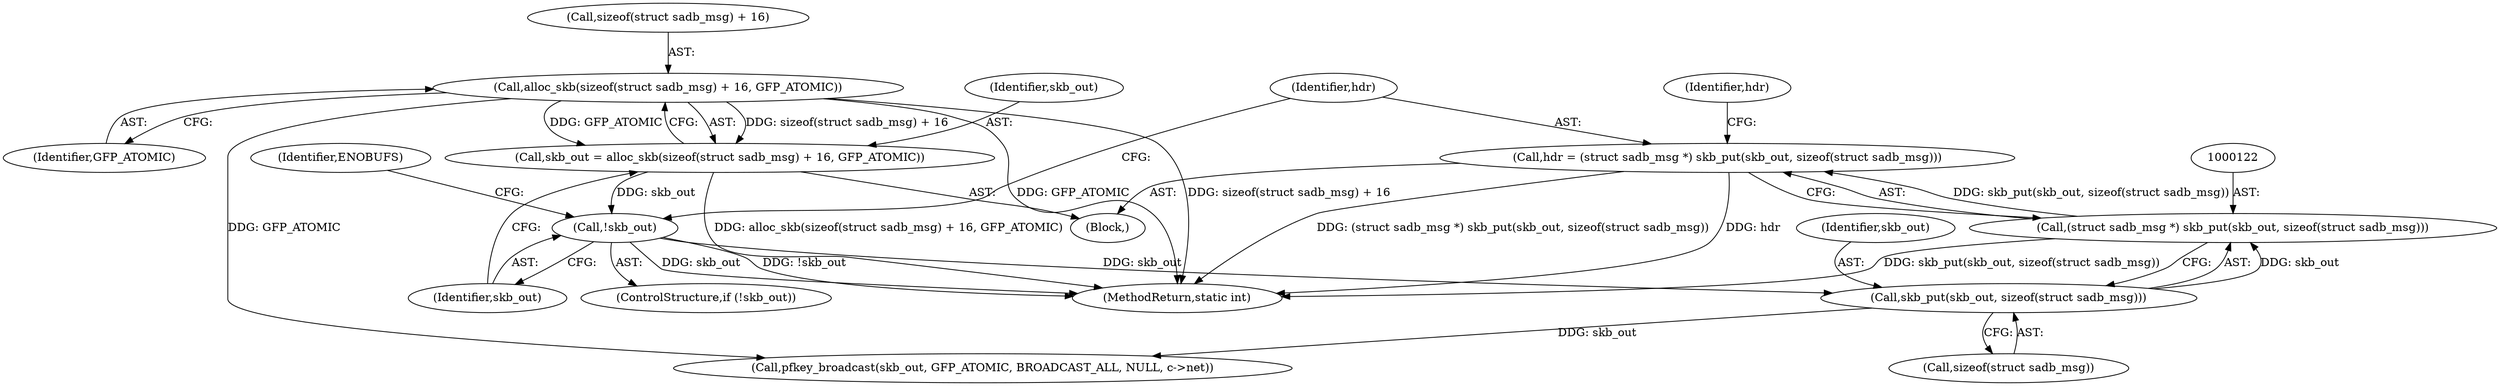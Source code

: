digraph "0_linux_85dfb745ee40232876663ae206cba35f24ab2a40@pointer" {
"1000119" [label="(Call,hdr = (struct sadb_msg *) skb_put(skb_out, sizeof(struct sadb_msg)))"];
"1000121" [label="(Call,(struct sadb_msg *) skb_put(skb_out, sizeof(struct sadb_msg)))"];
"1000123" [label="(Call,skb_put(skb_out, sizeof(struct sadb_msg)))"];
"1000114" [label="(Call,!skb_out)"];
"1000105" [label="(Call,skb_out = alloc_skb(sizeof(struct sadb_msg) + 16, GFP_ATOMIC))"];
"1000107" [label="(Call,alloc_skb(sizeof(struct sadb_msg) + 16, GFP_ATOMIC))"];
"1000102" [label="(Block,)"];
"1000106" [label="(Identifier,skb_out)"];
"1000172" [label="(Call,pfkey_broadcast(skb_out, GFP_ATOMIC, BROADCAST_ALL, NULL, c->net))"];
"1000118" [label="(Identifier,ENOBUFS)"];
"1000105" [label="(Call,skb_out = alloc_skb(sizeof(struct sadb_msg) + 16, GFP_ATOMIC))"];
"1000129" [label="(Identifier,hdr)"];
"1000112" [label="(Identifier,GFP_ATOMIC)"];
"1000107" [label="(Call,alloc_skb(sizeof(struct sadb_msg) + 16, GFP_ATOMIC))"];
"1000120" [label="(Identifier,hdr)"];
"1000119" [label="(Call,hdr = (struct sadb_msg *) skb_put(skb_out, sizeof(struct sadb_msg)))"];
"1000182" [label="(MethodReturn,static int)"];
"1000121" [label="(Call,(struct sadb_msg *) skb_put(skb_out, sizeof(struct sadb_msg)))"];
"1000123" [label="(Call,skb_put(skb_out, sizeof(struct sadb_msg)))"];
"1000125" [label="(Call,sizeof(struct sadb_msg))"];
"1000124" [label="(Identifier,skb_out)"];
"1000113" [label="(ControlStructure,if (!skb_out))"];
"1000114" [label="(Call,!skb_out)"];
"1000108" [label="(Call,sizeof(struct sadb_msg) + 16)"];
"1000115" [label="(Identifier,skb_out)"];
"1000119" -> "1000102"  [label="AST: "];
"1000119" -> "1000121"  [label="CFG: "];
"1000120" -> "1000119"  [label="AST: "];
"1000121" -> "1000119"  [label="AST: "];
"1000129" -> "1000119"  [label="CFG: "];
"1000119" -> "1000182"  [label="DDG: (struct sadb_msg *) skb_put(skb_out, sizeof(struct sadb_msg))"];
"1000119" -> "1000182"  [label="DDG: hdr"];
"1000121" -> "1000119"  [label="DDG: skb_put(skb_out, sizeof(struct sadb_msg))"];
"1000121" -> "1000123"  [label="CFG: "];
"1000122" -> "1000121"  [label="AST: "];
"1000123" -> "1000121"  [label="AST: "];
"1000121" -> "1000182"  [label="DDG: skb_put(skb_out, sizeof(struct sadb_msg))"];
"1000123" -> "1000121"  [label="DDG: skb_out"];
"1000123" -> "1000125"  [label="CFG: "];
"1000124" -> "1000123"  [label="AST: "];
"1000125" -> "1000123"  [label="AST: "];
"1000114" -> "1000123"  [label="DDG: skb_out"];
"1000123" -> "1000172"  [label="DDG: skb_out"];
"1000114" -> "1000113"  [label="AST: "];
"1000114" -> "1000115"  [label="CFG: "];
"1000115" -> "1000114"  [label="AST: "];
"1000118" -> "1000114"  [label="CFG: "];
"1000120" -> "1000114"  [label="CFG: "];
"1000114" -> "1000182"  [label="DDG: !skb_out"];
"1000114" -> "1000182"  [label="DDG: skb_out"];
"1000105" -> "1000114"  [label="DDG: skb_out"];
"1000105" -> "1000102"  [label="AST: "];
"1000105" -> "1000107"  [label="CFG: "];
"1000106" -> "1000105"  [label="AST: "];
"1000107" -> "1000105"  [label="AST: "];
"1000115" -> "1000105"  [label="CFG: "];
"1000105" -> "1000182"  [label="DDG: alloc_skb(sizeof(struct sadb_msg) + 16, GFP_ATOMIC)"];
"1000107" -> "1000105"  [label="DDG: sizeof(struct sadb_msg) + 16"];
"1000107" -> "1000105"  [label="DDG: GFP_ATOMIC"];
"1000107" -> "1000112"  [label="CFG: "];
"1000108" -> "1000107"  [label="AST: "];
"1000112" -> "1000107"  [label="AST: "];
"1000107" -> "1000182"  [label="DDG: sizeof(struct sadb_msg) + 16"];
"1000107" -> "1000182"  [label="DDG: GFP_ATOMIC"];
"1000107" -> "1000172"  [label="DDG: GFP_ATOMIC"];
}
